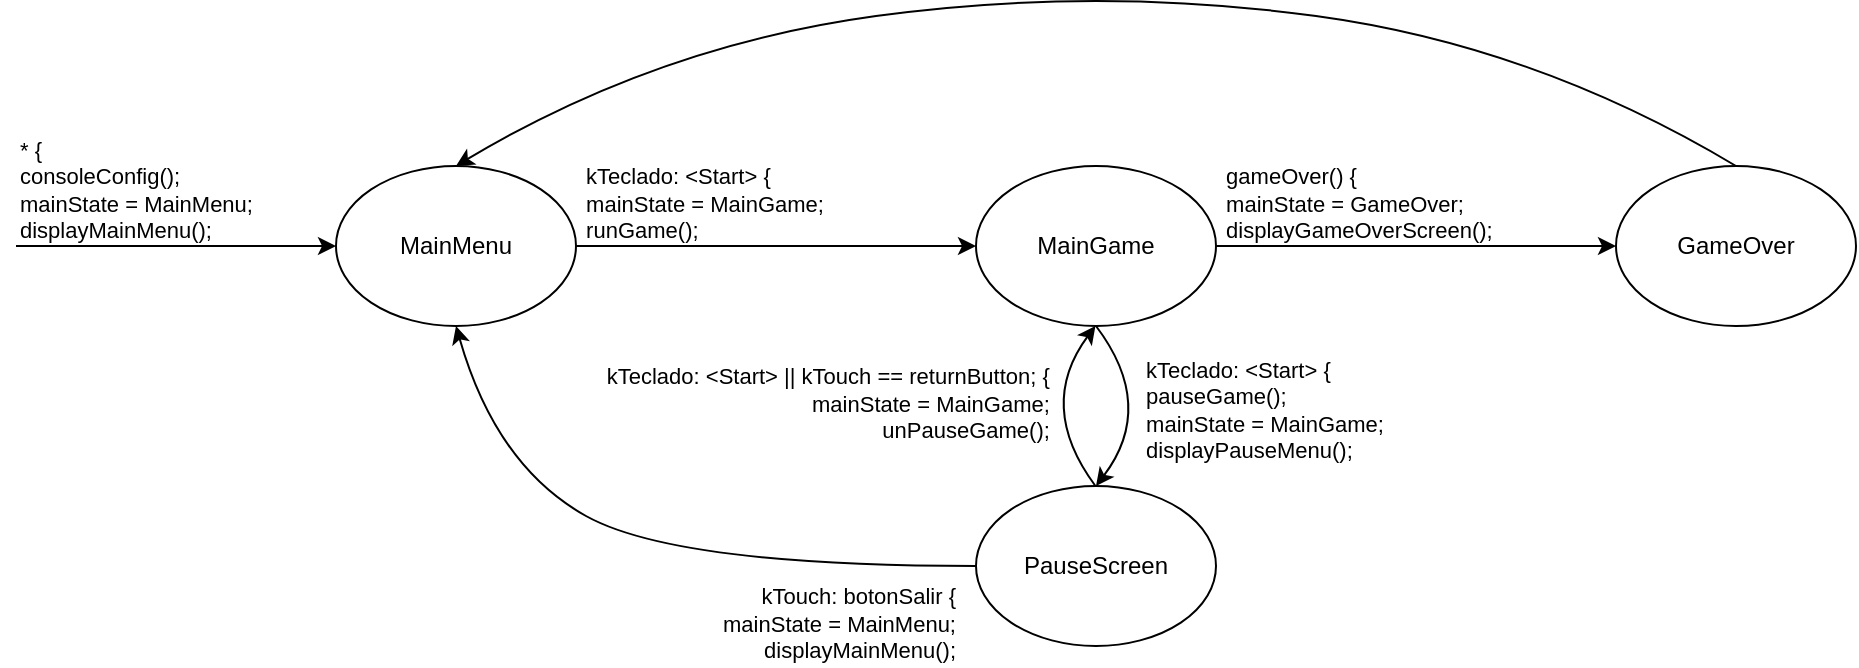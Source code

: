 <mxfile version="26.1.1" pages="3">
  <diagram name="generalGame" id="zxyIi315o1hcLQGaaBTK">
    <mxGraphModel dx="2245" dy="711" grid="1" gridSize="10" guides="1" tooltips="1" connect="1" arrows="1" fold="1" page="1" pageScale="1" pageWidth="850" pageHeight="1100" math="0" shadow="0">
      <root>
        <mxCell id="0" />
        <mxCell id="1" parent="0" />
        <mxCell id="EtJx6qnGCB4nfta1EFcl-1" value="MainMenu" style="ellipse;whiteSpace=wrap;html=1;" vertex="1" parent="1">
          <mxGeometry x="120" y="320" width="120" height="80" as="geometry" />
        </mxCell>
        <mxCell id="EtJx6qnGCB4nfta1EFcl-5" value="" style="endArrow=classic;html=1;rounded=0;exitX=1;exitY=0.5;exitDx=0;exitDy=0;" edge="1" parent="1" source="EtJx6qnGCB4nfta1EFcl-1" target="EtJx6qnGCB4nfta1EFcl-6">
          <mxGeometry width="50" height="50" relative="1" as="geometry">
            <mxPoint x="320" y="360" as="sourcePoint" />
            <mxPoint x="480" y="360" as="targetPoint" />
          </mxGeometry>
        </mxCell>
        <mxCell id="EtJx6qnGCB4nfta1EFcl-6" value="MainGame" style="ellipse;whiteSpace=wrap;html=1;" vertex="1" parent="1">
          <mxGeometry x="440" y="320" width="120" height="80" as="geometry" />
        </mxCell>
        <mxCell id="EtJx6qnGCB4nfta1EFcl-7" value="GameOver" style="ellipse;whiteSpace=wrap;html=1;" vertex="1" parent="1">
          <mxGeometry x="760" y="320" width="120" height="80" as="geometry" />
        </mxCell>
        <mxCell id="EtJx6qnGCB4nfta1EFcl-8" value="" style="endArrow=classic;html=1;rounded=0;entryX=0;entryY=0.5;entryDx=0;entryDy=0;exitX=1;exitY=0.5;exitDx=0;exitDy=0;" edge="1" parent="1" source="EtJx6qnGCB4nfta1EFcl-6" target="EtJx6qnGCB4nfta1EFcl-7">
          <mxGeometry width="50" height="50" relative="1" as="geometry">
            <mxPoint x="570" y="360" as="sourcePoint" />
            <mxPoint x="570" y="310" as="targetPoint" />
          </mxGeometry>
        </mxCell>
        <mxCell id="EtJx6qnGCB4nfta1EFcl-9" value="PauseScreen" style="ellipse;whiteSpace=wrap;html=1;" vertex="1" parent="1">
          <mxGeometry x="440" y="480" width="120" height="80" as="geometry" />
        </mxCell>
        <mxCell id="EtJx6qnGCB4nfta1EFcl-14" value="" style="curved=1;endArrow=classic;html=1;rounded=0;entryX=0.5;entryY=1;entryDx=0;entryDy=0;" edge="1" parent="1">
          <mxGeometry width="50" height="50" relative="1" as="geometry">
            <mxPoint x="499.71" y="480" as="sourcePoint" />
            <mxPoint x="499.71" y="400" as="targetPoint" />
            <Array as="points">
              <mxPoint x="470" y="440" />
            </Array>
          </mxGeometry>
        </mxCell>
        <mxCell id="EtJx6qnGCB4nfta1EFcl-16" value="" style="curved=1;endArrow=classic;html=1;rounded=0;entryX=0.5;entryY=1;entryDx=0;entryDy=0;" edge="1" parent="1">
          <mxGeometry width="50" height="50" relative="1" as="geometry">
            <mxPoint x="500" y="400" as="sourcePoint" />
            <mxPoint x="500" y="480" as="targetPoint" />
            <Array as="points">
              <mxPoint x="530.29" y="440" />
            </Array>
          </mxGeometry>
        </mxCell>
        <mxCell id="EtJx6qnGCB4nfta1EFcl-17" value="" style="curved=1;endArrow=classic;html=1;rounded=0;entryX=0.5;entryY=1;entryDx=0;entryDy=0;exitX=0;exitY=0.5;exitDx=0;exitDy=0;" edge="1" parent="1" source="EtJx6qnGCB4nfta1EFcl-9" target="EtJx6qnGCB4nfta1EFcl-1">
          <mxGeometry width="50" height="50" relative="1" as="geometry">
            <mxPoint x="290" y="410" as="sourcePoint" />
            <mxPoint x="150" y="530" as="targetPoint" />
            <Array as="points">
              <mxPoint x="290" y="520" />
              <mxPoint x="200" y="470" />
            </Array>
          </mxGeometry>
        </mxCell>
        <mxCell id="EtJx6qnGCB4nfta1EFcl-24" value="" style="endArrow=classic;html=1;rounded=0;entryX=0;entryY=0.5;entryDx=0;entryDy=0;" edge="1" parent="1" target="EtJx6qnGCB4nfta1EFcl-1">
          <mxGeometry relative="1" as="geometry">
            <mxPoint x="-40" y="360" as="sourcePoint" />
            <mxPoint x="80" y="360" as="targetPoint" />
          </mxGeometry>
        </mxCell>
        <mxCell id="EtJx6qnGCB4nfta1EFcl-26" value="* {&amp;nbsp;&lt;div&gt;consoleConfig();&lt;/div&gt;&lt;div&gt;mainState = MainMenu;&lt;/div&gt;&lt;div&gt;displayMainMenu();&lt;/div&gt;" style="edgeLabel;resizable=0;html=1;;align=left;verticalAlign=bottom;" connectable="0" vertex="1" parent="EtJx6qnGCB4nfta1EFcl-24">
          <mxGeometry x="-1" relative="1" as="geometry" />
        </mxCell>
        <mxCell id="EtJx6qnGCB4nfta1EFcl-28" value="&amp;nbsp;kTeclado: &amp;lt;Start&amp;gt; {&lt;br&gt;&lt;div&gt;&lt;span style=&quot;background-color: light-dark(#ffffff, var(--ge-dark-color, #121212)); color: light-dark(rgb(0, 0, 0), rgb(255, 255, 255));&quot;&gt;&amp;nbsp;mainState = MainGame;&lt;/span&gt;&amp;nbsp;&lt;div&gt;&amp;nbsp;runGame();&lt;/div&gt;&lt;/div&gt;" style="edgeLabel;resizable=0;html=1;;align=left;verticalAlign=bottom;" connectable="0" vertex="1" parent="1">
          <mxGeometry x="240" y="360" as="geometry" />
        </mxCell>
        <mxCell id="EtJx6qnGCB4nfta1EFcl-30" value="&amp;nbsp;gameOver() {&lt;div&gt;&amp;nbsp;mainState = GameOver;&lt;/div&gt;&lt;div&gt;&amp;nbsp;displayGameOverScreen();&lt;/div&gt;" style="edgeLabel;resizable=0;html=1;;align=left;verticalAlign=bottom;" connectable="0" vertex="1" parent="1">
          <mxGeometry x="560" y="360" as="geometry" />
        </mxCell>
        <mxCell id="EtJx6qnGCB4nfta1EFcl-32" value="" style="curved=1;endArrow=classic;html=1;rounded=0;entryX=0.5;entryY=0;entryDx=0;entryDy=0;exitX=0.5;exitY=0;exitDx=0;exitDy=0;" edge="1" parent="1" source="EtJx6qnGCB4nfta1EFcl-7">
          <mxGeometry width="50" height="50" relative="1" as="geometry">
            <mxPoint x="230" y="270" as="sourcePoint" />
            <mxPoint x="180" y="320" as="targetPoint" />
            <Array as="points">
              <mxPoint x="720" y="260" />
              <mxPoint x="500" y="230" />
              <mxPoint x="280" y="260" />
            </Array>
          </mxGeometry>
        </mxCell>
        <mxCell id="EtJx6qnGCB4nfta1EFcl-38" value="kTouch: botonSalir {&lt;div&gt;mainState = MainMenu;&lt;br&gt;&lt;div&gt;displayMainMenu();&lt;/div&gt;&lt;/div&gt;" style="edgeLabel;resizable=0;html=1;;align=right;verticalAlign=bottom;" connectable="0" vertex="1" parent="1">
          <mxGeometry x="430" y="570" as="geometry" />
        </mxCell>
        <mxCell id="EtJx6qnGCB4nfta1EFcl-39" value="&amp;nbsp;kTeclado: &amp;lt;Start&amp;gt; {&amp;nbsp;&lt;div&gt;&amp;nbsp;pauseGame();&lt;/div&gt;&lt;div&gt;&amp;nbsp;mainState = MainGame;&lt;br&gt;&lt;div&gt;&amp;nbsp;displayPauseMenu();&lt;/div&gt;&lt;/div&gt;" style="edgeLabel;resizable=0;html=1;;align=left;verticalAlign=bottom;" connectable="0" vertex="1" parent="1">
          <mxGeometry x="520" y="470" as="geometry" />
        </mxCell>
        <mxCell id="EtJx6qnGCB4nfta1EFcl-40" value="&lt;div style=&quot;&quot;&gt;&lt;span style=&quot;background-color: light-dark(#ffffff, var(--ge-dark-color, #121212)); color: light-dark(rgb(0, 0, 0), rgb(255, 255, 255));&quot;&gt;&amp;nbsp;kTeclado: &amp;lt;Start&amp;gt; || kTouch == returnButton; {&amp;nbsp;&lt;/span&gt;&lt;/div&gt;&lt;div&gt;&lt;div&gt;mainState = MainGame;&amp;nbsp;&lt;/div&gt;&lt;div&gt;&lt;span style=&quot;background-color: light-dark(#ffffff, var(--ge-dark-color, #121212)); color: light-dark(rgb(0, 0, 0), rgb(255, 255, 255));&quot;&gt;unPauseGame();&lt;/span&gt;&amp;nbsp;&lt;/div&gt;&lt;/div&gt;" style="edgeLabel;resizable=0;html=1;;align=right;verticalAlign=bottom;" connectable="0" vertex="1" parent="1">
          <mxGeometry x="480" y="460" as="geometry" />
        </mxCell>
      </root>
    </mxGraphModel>
  </diagram>
  <diagram id="NGmT_ZijC-BFzAwvfWjm" name="gameStates">
    <mxGraphModel dx="1154" dy="588" grid="1" gridSize="10" guides="1" tooltips="1" connect="1" arrows="1" fold="1" page="1" pageScale="1" pageWidth="850" pageHeight="1100" math="0" shadow="0">
      <root>
        <mxCell id="0" />
        <mxCell id="1" parent="0" />
        <mxCell id="blu09AwBweRZBHZFlEcV-1" value="GameMainState" style="ellipse;whiteSpace=wrap;html=1;" vertex="1" parent="1">
          <mxGeometry x="360" y="240" width="120" height="80" as="geometry" />
        </mxCell>
        <mxCell id="XSytRKQUrPGHD-s2LmWZ-1" value="" style="endArrow=classic;html=1;rounded=0;entryX=0;entryY=0.5;entryDx=0;entryDy=0;" edge="1" parent="1" target="blu09AwBweRZBHZFlEcV-1">
          <mxGeometry width="50" height="50" relative="1" as="geometry">
            <mxPoint x="80" y="280" as="sourcePoint" />
            <mxPoint x="160" y="280" as="targetPoint" />
          </mxGeometry>
        </mxCell>
        <mxCell id="XSytRKQUrPGHD-s2LmWZ-10" value="" style="curved=1;endArrow=classic;html=1;rounded=0;entryX=1;entryY=1;entryDx=0;entryDy=0;" edge="1" parent="1" target="blu09AwBweRZBHZFlEcV-1">
          <mxGeometry width="50" height="50" relative="1" as="geometry">
            <mxPoint x="460" y="250" as="sourcePoint" />
            <mxPoint x="510" y="200" as="targetPoint" />
            <Array as="points">
              <mxPoint x="520" y="240" />
              <mxPoint x="520" y="320" />
            </Array>
          </mxGeometry>
        </mxCell>
        <mxCell id="XSytRKQUrPGHD-s2LmWZ-11" value="&amp;nbsp;kTimer0: * {&lt;div&gt;&lt;div&gt;&amp;nbsp;for (int i = 0; i &amp;lt; 3; i++) {&lt;/div&gt;&lt;div&gt;&amp;nbsp; &amp;nbsp; if (alarmTask[i] + 30 == tick) {&lt;/div&gt;&lt;div&gt;&amp;nbsp; &amp;nbsp; &amp;nbsp; &amp;nbsp; gameOver();&lt;/div&gt;&lt;div&gt;&amp;nbsp; &amp;nbsp; } else if (alarmTask[i]) {&lt;/div&gt;&lt;div&gt;&amp;nbsp; &amp;nbsp; &amp;nbsp; &amp;nbsp; enableTask[i]();&lt;/div&gt;&lt;div&gt;&lt;span style=&quot;white-space: pre;&quot;&gt;&#x9;&lt;/span&gt;updateStatusDisplay();&lt;br&gt;&lt;/div&gt;&lt;div&gt;&amp;nbsp; &amp;nbsp; }&lt;/div&gt;&lt;div&gt;&amp;nbsp;}&lt;/div&gt;&lt;div&gt;&amp;nbsp;tick++;&lt;/div&gt;&lt;/div&gt;" style="edgeLabel;resizable=0;html=1;;align=left;verticalAlign=bottom;" connectable="0" vertex="1" parent="1">
          <mxGeometry x="520" y="340" as="geometry" />
        </mxCell>
        <mxCell id="XSytRKQUrPGHD-s2LmWZ-12" value="&amp;nbsp;runGame() {&amp;nbsp;&lt;div&gt;&amp;nbsp;startTimer0();&lt;/div&gt;&lt;div&gt;&lt;span style=&quot;background-color: light-dark(#ffffff, var(--ge-dark-color, #121212)); color: light-dark(rgb(0, 0, 0), rgb(255, 255, 255));&quot;&gt;&amp;nbsp;for (int i = 0; i &amp;lt; 3; i++) {&lt;/span&gt;&lt;/div&gt;&lt;div&gt;&lt;span style=&quot;background-color: light-dark(#ffffff, var(--ge-dark-color, #121212)); color: light-dark(rgb(0, 0, 0), rgb(255, 255, 255));&quot;&gt;&amp;nbsp; &amp;nbsp; // Definimos cúando se van a ejecutar&amp;nbsp;&lt;/span&gt;&lt;/div&gt;&lt;div&gt;&lt;span style=&quot;background-color: light-dark(#ffffff, var(--ge-dark-color, #121212)); color: light-dark(rgb(0, 0, 0), rgb(255, 255, 255));&quot;&gt;&amp;nbsp; &amp;nbsp; // las averías aleatoriamente.&lt;/span&gt;&lt;/div&gt;&lt;div&gt;&lt;span style=&quot;background-color: light-dark(#ffffff, var(--ge-dark-color, #121212)); color: light-dark(rgb(0, 0, 0), rgb(255, 255, 255));&quot;&gt;&amp;nbsp; &amp;nbsp; alarmTask[i] = randomTime();&lt;/span&gt;&lt;/div&gt;&lt;div&gt;&lt;span style=&quot;background-color: light-dark(#ffffff, var(--ge-dark-color, #121212)); color: light-dark(rgb(0, 0, 0), rgb(255, 255, 255));&quot;&gt;&amp;nbsp;}&lt;/span&gt;&lt;/div&gt;&lt;div&gt;&lt;span style=&quot;background-color: light-dark(#ffffff, var(--ge-dark-color, #121212)); color: light-dark(rgb(0, 0, 0), rgb(255, 255, 255));&quot;&gt;&amp;nbsp;// swiWaitForVBlank();&lt;/span&gt;&lt;/div&gt;&lt;div&gt;&lt;span style=&quot;background-color: light-dark(#ffffff, var(--ge-dark-color, #121212)); color: light-dark(rgb(0, 0, 0), rgb(255, 255, 255));&quot;&gt;&amp;nbsp;drawSpritesDisplay0(); // Pantalla de arriba.&lt;/span&gt;&lt;/div&gt;&lt;div&gt;&lt;span style=&quot;background-color: light-dark(#ffffff, var(--ge-dark-color, #121212)); color: light-dark(rgb(0, 0, 0), rgb(255, 255, 255));&quot;&gt;&amp;nbsp;drawStatusDisplay1(); // Pantalla de abajo.&lt;/span&gt;&lt;/div&gt;&lt;div&gt;&lt;span style=&quot;background-color: light-dark(#ffffff, var(--ge-dark-color, #121212)); color: light-dark(rgb(0, 0, 0), rgb(255, 255, 255));&quot;&gt;&amp;nbsp;gameState = GameMainState;&lt;/span&gt;&lt;/div&gt;" style="edgeLabel;resizable=0;html=1;;align=left;verticalAlign=bottom;" connectable="0" vertex="1" parent="1">
          <mxGeometry x="80" y="280" as="geometry" />
        </mxCell>
        <mxCell id="XSytRKQUrPGHD-s2LmWZ-13" value="&lt;i&gt;gameTask[i]();&lt;/i&gt;" style="ellipse;whiteSpace=wrap;html=1;" vertex="1" parent="1">
          <mxGeometry x="360" y="480" width="120" height="80" as="geometry" />
        </mxCell>
        <mxCell id="seliBbz7rJaBYooGDCk5-5" value="" style="curved=1;endArrow=classic;html=1;rounded=0;entryX=0.5;entryY=1;entryDx=0;entryDy=0;" edge="1" parent="1">
          <mxGeometry width="50" height="50" relative="1" as="geometry">
            <mxPoint x="420" y="480" as="sourcePoint" />
            <mxPoint x="419.71" y="320" as="targetPoint" />
            <Array as="points">
              <mxPoint x="380" y="400" />
            </Array>
          </mxGeometry>
        </mxCell>
        <mxCell id="seliBbz7rJaBYooGDCk5-6" value="" style="curved=1;endArrow=classic;html=1;rounded=0;" edge="1" parent="1">
          <mxGeometry width="50" height="50" relative="1" as="geometry">
            <mxPoint x="420" y="320" as="sourcePoint" />
            <mxPoint x="420" y="480" as="targetPoint" />
            <Array as="points">
              <mxPoint x="460" y="400" />
            </Array>
          </mxGeometry>
        </mxCell>
        <mxCell id="seliBbz7rJaBYooGDCk5-7" value="&amp;nbsp;kTeclado: &amp;lt;A&amp;gt; &amp;amp;&amp;amp; isInTaskArea() {&lt;div&gt;&amp;nbsp;task = getWhatTask(); // Conseguimos la tarea de la que se trata.&lt;/div&gt;&lt;div&gt;&amp;nbsp;if (taskEnabled(task)) {&lt;/div&gt;&lt;div&gt;&amp;nbsp; &amp;nbsp; &amp;nbsp;&lt;span style=&quot;background-color: light-dark(#ffffff, var(--ge-dark-color, #121212)); color: light-dark(rgb(0, 0, 0), rgb(255, 255, 255));&quot;&gt;// Ahora no actualizamos la pantalla superior.&lt;/span&gt;&lt;div&gt;&lt;div&gt;&lt;div&gt;&lt;div&gt;&amp;nbsp; &amp;nbsp; &amp;nbsp;gameState = gameTask[i];&lt;/div&gt;&lt;/div&gt;&lt;/div&gt;&lt;/div&gt;&lt;div&gt;&amp;nbsp; &amp;nbsp; &amp;nbsp;gameTask[i]();&lt;/div&gt;&lt;/div&gt;&lt;div&gt;&amp;nbsp;}&lt;/div&gt;" style="edgeLabel;resizable=0;html=1;;align=left;verticalAlign=bottom;" connectable="0" vertex="1" parent="1">
          <mxGeometry x="440" y="450" as="geometry" />
        </mxCell>
        <mxCell id="seliBbz7rJaBYooGDCk5-8" value="&lt;div style=&quot;&quot;&gt;&lt;span style=&quot;background-color: light-dark(#ffffff, var(--ge-dark-color, #121212)); color: light-dark(rgb(0, 0, 0), rgb(255, 255, 255));&quot;&gt;&amp;nbsp;returnToMainGame(i) {&amp;nbsp;&lt;/span&gt;&lt;/div&gt;&lt;div style=&quot;&quot;&gt;&lt;span style=&quot;background-color: light-dark(#ffffff, var(--ge-dark-color, #121212)); color: light-dark(rgb(0, 0, 0), rgb(255, 255, 255));&quot;&gt;alarmTask[i] += randomTime();&amp;nbsp;&lt;/span&gt;&lt;/div&gt;&lt;div style=&quot;&quot;&gt;&lt;span style=&quot;background-color: light-dark(#ffffff, var(--ge-dark-color, #121212)); color: light-dark(rgb(0, 0, 0), rgb(255, 255, 255));&quot;&gt;swiWaitForVBlank();&amp;nbsp;&lt;/span&gt;&lt;/div&gt;&lt;div style=&quot;&quot;&gt;&lt;span style=&quot;background-color: light-dark(#ffffff, var(--ge-dark-color, #121212)); color: light-dark(rgb(0, 0, 0), rgb(255, 255, 255));&quot;&gt;drawStatusDisplay1();&amp;nbsp;&lt;/span&gt;&lt;/div&gt;&lt;div&gt;&lt;div&gt;mainState = mainGame;&amp;nbsp;&lt;/div&gt;&lt;/div&gt;" style="edgeLabel;resizable=0;html=1;;align=right;verticalAlign=bottom;" connectable="0" vertex="1" parent="1">
          <mxGeometry x="399" y="430" as="geometry" />
        </mxCell>
        <mxCell id="NDE_2UZop8xKR_Niis8G-1" value="" style="curved=1;endArrow=classic;html=1;rounded=0;exitX=0.333;exitY=0;exitDx=0;exitDy=0;exitPerimeter=0;" edge="1" parent="1">
          <mxGeometry width="50" height="50" relative="1" as="geometry">
            <mxPoint x="399.96" y="242" as="sourcePoint" />
            <mxPoint x="440" y="242" as="targetPoint" />
            <Array as="points">
              <mxPoint x="390" y="210" />
              <mxPoint x="420" y="190" />
              <mxPoint x="450" y="210" />
            </Array>
          </mxGeometry>
        </mxCell>
        <mxCell id="NDE_2UZop8xKR_Niis8G-3" value="&amp;nbsp;* {&lt;div&gt;&amp;nbsp;if (teclasDetectada()) {&lt;/div&gt;&lt;div&gt;&amp;nbsp; &amp;nbsp; &amp;nbsp;teclas = teclasPulsadas();&lt;/div&gt;&lt;div&gt;&amp;nbsp; &amp;nbsp; &amp;nbsp;updateSprite(); // Actualiza la posición del sprite en función de la posición.&lt;/div&gt;&lt;div&gt;&amp;nbsp; &amp;nbsp; &amp;nbsp;// swiWaitForVBlank();&lt;/div&gt;&lt;div&gt;&amp;nbsp; &amp;nbsp; &amp;nbsp;drawSpritesDisplay0();&lt;/div&gt;&lt;div&gt;&amp;nbsp; &amp;nbsp; &amp;nbsp;drawStatusDisplay1();&lt;/div&gt;&lt;div&gt;&amp;nbsp;} else {&lt;/div&gt;&lt;div&gt;&amp;nbsp; &amp;nbsp; &amp;nbsp;// swiWaitForVBlank();&lt;/div&gt;&lt;div&gt;&amp;nbsp; &amp;nbsp; &amp;nbsp;drawStatusDisplay1();&lt;/div&gt;&lt;div&gt;}&lt;/div&gt;&lt;div&gt;&lt;br&gt;&lt;/div&gt;" style="edgeLabel;resizable=0;html=1;;align=left;verticalAlign=bottom;" connectable="0" vertex="1" parent="1">
          <mxGeometry x="350" y="190" as="geometry" />
        </mxCell>
      </root>
    </mxGraphModel>
  </diagram>
  <diagram id="cP-cV-tnlcwX4gm3xHHN" name="gameTask[i]">
    <mxGraphModel dx="1154" dy="588" grid="1" gridSize="10" guides="1" tooltips="1" connect="1" arrows="1" fold="1" page="1" pageScale="1" pageWidth="850" pageHeight="1100" math="0" shadow="0">
      <root>
        <mxCell id="0" />
        <mxCell id="1" parent="0" />
        <mxCell id="E8V2vzPBHBVKGgEugVAa-1" value="Start" style="ellipse;whiteSpace=wrap;html=1;" vertex="1" parent="1">
          <mxGeometry x="280" y="142" width="120" height="80" as="geometry" />
        </mxCell>
        <mxCell id="E8V2vzPBHBVKGgEugVAa-2" value="" style="endArrow=classic;html=1;rounded=0;" edge="1" parent="1">
          <mxGeometry width="50" height="50" relative="1" as="geometry">
            <mxPoint x="80" y="182" as="sourcePoint" />
            <mxPoint x="280" y="182" as="targetPoint" />
          </mxGeometry>
        </mxCell>
        <mxCell id="9rQDK9NY_y-j8kSzK-WJ-1" value="&amp;nbsp;gameTask[&lt;i&gt;i&lt;/i&gt;]() {&amp;nbsp;&lt;div&gt;&amp;nbsp;intTickCount = 0;&lt;/div&gt;&lt;div&gt;&amp;nbsp;drawTaskDisplay1(taskImage[&lt;i&gt;i&lt;/i&gt;]);&lt;br&gt;&lt;div&gt;&lt;span style=&quot;background-color: light-dark(#ffffff, var(--ge-dark-color, #121212)); color: light-dark(rgb(0, 0, 0), rgb(255, 255, 255));&quot;&gt;&amp;nbsp;gameTaskState = Start;&lt;/span&gt;&lt;/div&gt;&lt;/div&gt;" style="edgeLabel;resizable=0;html=1;;align=left;verticalAlign=bottom;" connectable="0" vertex="1" parent="1">
          <mxGeometry x="80" y="182" as="geometry">
            <mxPoint x="-1" y="1" as="offset" />
          </mxGeometry>
        </mxCell>
        <mxCell id="riIU-8HPUR82Bs1i_vGB-1" value="Success" style="ellipse;whiteSpace=wrap;html=1;" vertex="1" parent="1">
          <mxGeometry x="280" y="400" width="120" height="80" as="geometry" />
        </mxCell>
        <mxCell id="riIU-8HPUR82Bs1i_vGB-2" value="GameOver" style="ellipse;whiteSpace=wrap;html=1;" vertex="1" parent="1">
          <mxGeometry x="560" y="142" width="120" height="80" as="geometry" />
        </mxCell>
        <mxCell id="riIU-8HPUR82Bs1i_vGB-4" value="" style="endArrow=classic;html=1;rounded=0;entryX=0;entryY=0.5;entryDx=0;entryDy=0;" edge="1" parent="1" target="riIU-8HPUR82Bs1i_vGB-2">
          <mxGeometry width="50" height="50" relative="1" as="geometry">
            <mxPoint x="400" y="182" as="sourcePoint" />
            <mxPoint x="555" y="182" as="targetPoint" />
          </mxGeometry>
        </mxCell>
        <mxCell id="riIU-8HPUR82Bs1i_vGB-5" value="&amp;nbsp;kTimer0: intTickCount &amp;gt;= 30 {&lt;div&gt;&amp;nbsp;gameTaskState = GameOver;&lt;/div&gt;&lt;div&gt;&lt;i&gt;&amp;nbsp;gameOver();&lt;/i&gt;&lt;/div&gt;" style="edgeLabel;resizable=0;html=1;;align=left;verticalAlign=bottom;" connectable="0" vertex="1" parent="1">
          <mxGeometry x="400" y="182" as="geometry" />
        </mxCell>
        <mxCell id="8-RZMhPODXwN5rzCXVHP-1" value="" style="curved=1;endArrow=classic;html=1;rounded=0;exitX=0.333;exitY=0;exitDx=0;exitDy=0;exitPerimeter=0;" edge="1" parent="1">
          <mxGeometry width="50" height="50" relative="1" as="geometry">
            <mxPoint x="319.96" y="144" as="sourcePoint" />
            <mxPoint x="360" y="144" as="targetPoint" />
            <Array as="points">
              <mxPoint x="310" y="112" />
              <mxPoint x="340" y="92" />
              <mxPoint x="370" y="112" />
            </Array>
          </mxGeometry>
        </mxCell>
        <mxCell id="8-RZMhPODXwN5rzCXVHP-2" value="&lt;span style=&quot;color: rgb(0, 0, 0); font-family: Helvetica; font-size: 11px; font-style: normal; font-variant-ligatures: normal; font-variant-caps: normal; font-weight: 400; letter-spacing: normal; orphans: 2; text-align: left; text-indent: 0px; text-transform: none; widows: 2; word-spacing: 0px; -webkit-text-stroke-width: 0px; white-space: nowrap; background-color: rgb(255, 255, 255); text-decoration-thickness: initial; text-decoration-style: initial; text-decoration-color: initial; display: inline !important; float: none;&quot;&gt;kTimer0: * {&lt;/span&gt;&lt;div&gt;intTickCount++;&lt;/div&gt;" style="text;whiteSpace=wrap;html=1;" vertex="1" parent="1">
          <mxGeometry x="295" y="60" width="90" height="40" as="geometry" />
        </mxCell>
        <mxCell id="8-RZMhPODXwN5rzCXVHP-3" value="" style="endArrow=classic;html=1;rounded=0;entryX=0.5;entryY=0;entryDx=0;entryDy=0;" edge="1" parent="1" target="riIU-8HPUR82Bs1i_vGB-1">
          <mxGeometry width="50" height="50" relative="1" as="geometry">
            <mxPoint x="340" y="222" as="sourcePoint" />
            <mxPoint x="390" y="172" as="targetPoint" />
          </mxGeometry>
        </mxCell>
        <mxCell id="8-RZMhPODXwN5rzCXVHP-4" value="&amp;nbsp;kTouch: * {&lt;div&gt;&amp;nbsp;&lt;i&gt;#extends lenght(array) (*(&amp;amp;array + 1) - array)&lt;/i&gt;&lt;/div&gt;&lt;div&gt;&lt;i&gt;&amp;nbsp;&lt;/i&gt;// Los puntos en la pantalla a tocar están en &lt;i&gt;pointToTouch[i]&lt;/i&gt;&lt;/div&gt;&lt;div&gt;&lt;i&gt;&amp;nbsp;&lt;/i&gt;int max = length(pointToTouch[i])&lt;/div&gt;&lt;div&gt;&lt;span style=&quot;background-color: light-dark(#ffffff, var(--ge-dark-color, #121212)); color: light-dark(rgb(0, 0, 0), rgb(255, 255, 255));&quot;&gt;&amp;nbsp;int i = 0;&lt;/span&gt;&lt;/div&gt;&lt;div&gt;&lt;span style=&quot;background-color: light-dark(#ffffff, var(--ge-dark-color, #121212)); color: light-dark(rgb(0, 0, 0), rgb(255, 255, 255));&quot;&gt;&amp;nbsp;do {&lt;/span&gt;&lt;/div&gt;&lt;div&gt;&lt;span style=&quot;background-color: light-dark(#ffffff, var(--ge-dark-color, #121212)); color: light-dark(rgb(0, 0, 0), rgb(255, 255, 255));&quot;&gt;&amp;nbsp; &amp;nbsp; if (pressedOnHitbox(touchRead(&amp;amp;posPantalla))) {&lt;/span&gt;&lt;/div&gt;&lt;div&gt;&lt;span style=&quot;background-color: light-dark(#ffffff, var(--ge-dark-color, #121212)); color: light-dark(rgb(0, 0, 0), rgb(255, 255, 255));&quot;&gt;&amp;nbsp; &amp;nbsp; &amp;nbsp; &amp;nbsp;i++;&lt;/span&gt;&lt;/div&gt;&lt;div&gt;&lt;span style=&quot;background-color: light-dark(#ffffff, var(--ge-dark-color, #121212)); color: light-dark(rgb(0, 0, 0), rgb(255, 255, 255));&quot;&gt;&amp;nbsp; &amp;nbsp; }&lt;/span&gt;&lt;/div&gt;&lt;div&gt;&lt;span style=&quot;background-color: light-dark(#ffffff, var(--ge-dark-color, #121212)); color: light-dark(rgb(0, 0, 0), rgb(255, 255, 255));&quot;&gt;&amp;nbsp;} (i &amp;lt;= max);&lt;/span&gt;&lt;/div&gt;&lt;div&gt;&lt;span style=&quot;background-color: light-dark(#ffffff, var(--ge-dark-color, #121212)); color: light-dark(rgb(0, 0, 0), rgb(255, 255, 255));&quot;&gt;&amp;nbsp;gameTaskState = Success;&lt;/span&gt;&lt;/div&gt;&lt;div&gt;&lt;span style=&quot;background-color: light-dark(#ffffff, var(--ge-dark-color, #121212)); color: light-dark(rgb(0, 0, 0), rgb(255, 255, 255));&quot;&gt;&amp;nbsp;&lt;i&gt;returnToMainGame(i);&lt;/i&gt;&lt;/span&gt;&lt;/div&gt;&lt;div&gt;&lt;span style=&quot;background-color: light-dark(#ffffff, var(--ge-dark-color, #121212)); color: light-dark(rgb(0, 0, 0), rgb(255, 255, 255));&quot;&gt;&amp;nbsp;&lt;/span&gt;&lt;/div&gt;" style="edgeLabel;resizable=0;html=1;;align=left;verticalAlign=bottom;" connectable="0" vertex="1" parent="1">
          <mxGeometry x="340" y="400" as="geometry" />
        </mxCell>
      </root>
    </mxGraphModel>
  </diagram>
</mxfile>
